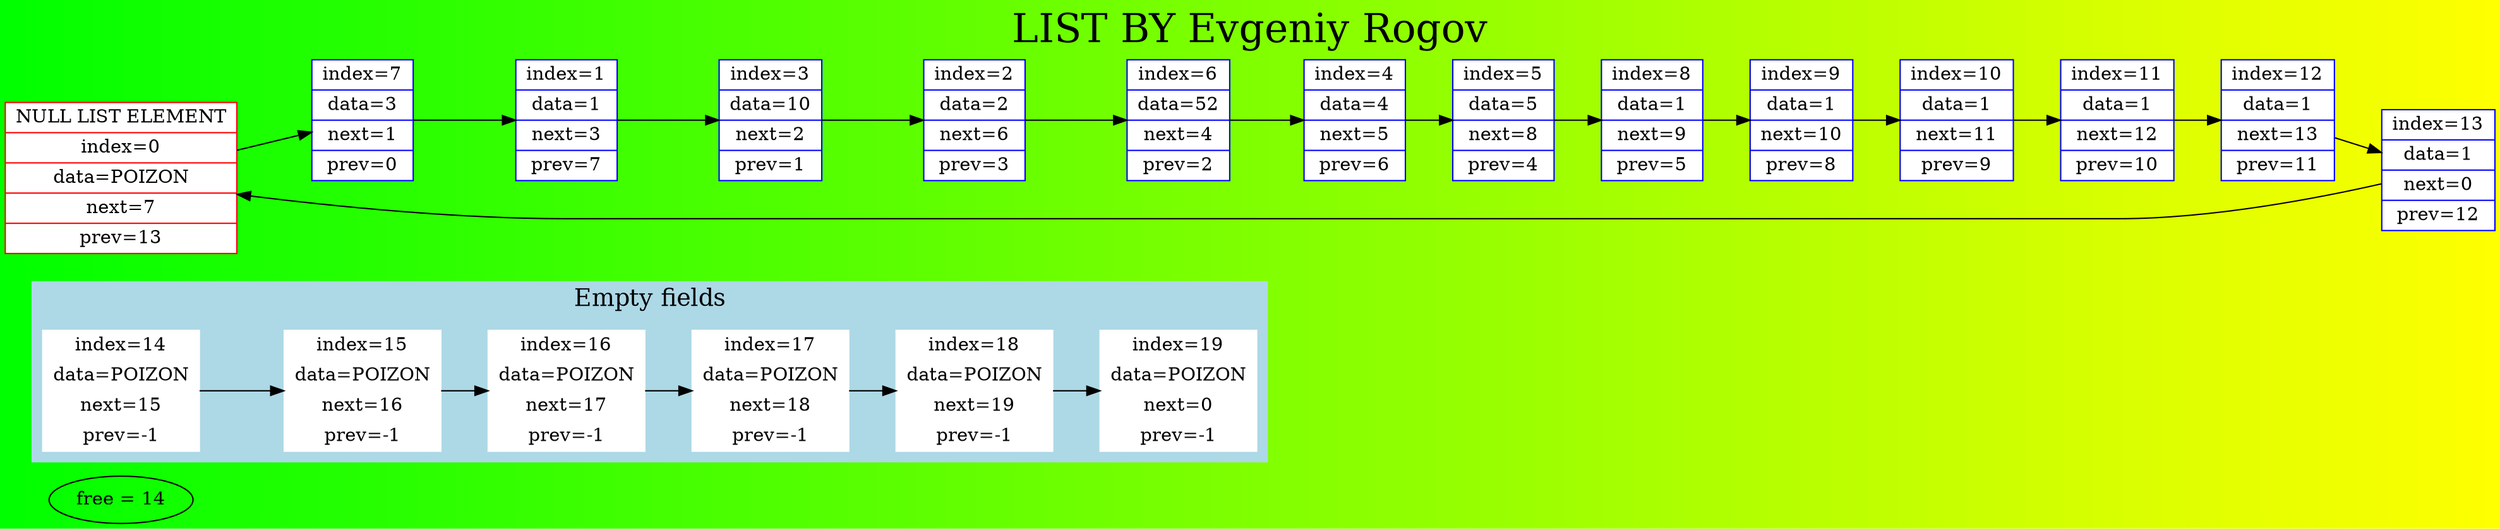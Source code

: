 digraph LIST5 {
	rankdir=LR;
	bgcolor = "green:yellow";
	"free = 14";
	subgraph cluster0 {
		node [style=filled,color=white];
		style=filled;
		color=lightblue;
		node14 [shape=record, color=white,label=" index=14 | data=POIZON | next=15 | prev=-1 " ];
		node14 -> node15;
		node15 [shape=record, color=white,label=" index=15 | data=POIZON | next=16 | prev=-1 " ];
		node15 -> node16;
		node16 [shape=record, color=white,label=" index=16 | data=POIZON | next=17 | prev=-1 " ];
		node16 -> node17;
		node17 [shape=record, color=white,label=" index=17 | data=POIZON | next=18 | prev=-1 " ];
		node17 -> node18;
		node18 [shape=record, color=white,label=" index=18 | data=POIZON | next=19 | prev=-1 " ];
		node18 -> node19;
		node19 [shape=record, color=white,label=" index=19 | data=POIZON | next=0 | prev=-1 " ];
		fontsize=18;
		label = "Empty fields";
	}
	node0 [fillcolor=white, style=filled, shape=record, color=red,label=" NULL LIST ELEMENT | index=0 | data=POIZON | next=7 | prev=13 " ];
	node0 -> node7;
	node7 [fillcolor=white, style=filled, shape=record, color=blue,label=" index=7 | data=3 | next=1 | prev=0 " ];
	node7 -> node1;
	node1 [fillcolor=white, style=filled, shape=record, color=blue,label=" index=1 | data=1 | next=3 | prev=7 " ];
	node1 -> node3;
	node3 [fillcolor=white, style=filled, shape=record, color=blue,label=" index=3 | data=10 | next=2 | prev=1 " ];
	node3 -> node2;
	node2 [fillcolor=white, style=filled, shape=record, color=blue,label=" index=2 | data=2 | next=6 | prev=3 " ];
	node2 -> node6;
	node6 [fillcolor=white, style=filled, shape=record, color=blue,label=" index=6 | data=52 | next=4 | prev=2 " ];
	node6 -> node4;
	node4 [fillcolor=white, style=filled, shape=record, color=blue,label=" index=4 | data=4 | next=5 | prev=6 " ];
	node4 -> node5;
	node5 [fillcolor=white, style=filled, shape=record, color=blue,label=" index=5 | data=5 | next=8 | prev=4 " ];
	node5 -> node8;
	node8 [fillcolor=white, style=filled, shape=record, color=blue,label=" index=8 | data=1 | next=9 | prev=5 " ];
	node8 -> node9;
	node9 [fillcolor=white, style=filled, shape=record, color=blue,label=" index=9 | data=1 | next=10 | prev=8 " ];
	node9 -> node10;
	node10 [fillcolor=white, style=filled, shape=record, color=blue,label=" index=10 | data=1 | next=11 | prev=9 " ];
	node10 -> node11;
	node11 [fillcolor=white, style=filled, shape=record, color=blue,label=" index=11 | data=1 | next=12 | prev=10 " ];
	node11 -> node12;
	node12 [fillcolor=white, style=filled, shape=record, color=blue,label=" index=12 | data=1 | next=13 | prev=11 " ];
	node12 -> node13;
	node13 [fillcolor=white, style=filled, shape=record, color=blue,label=" index=13 | data=1 | next=0 | prev=12 " ];
	node13 -> node0;
	label="LIST BY Evgeniy Rogov";
	fontsize=30;
	fontname="Times-Roman";
	labelloc="t";
}

